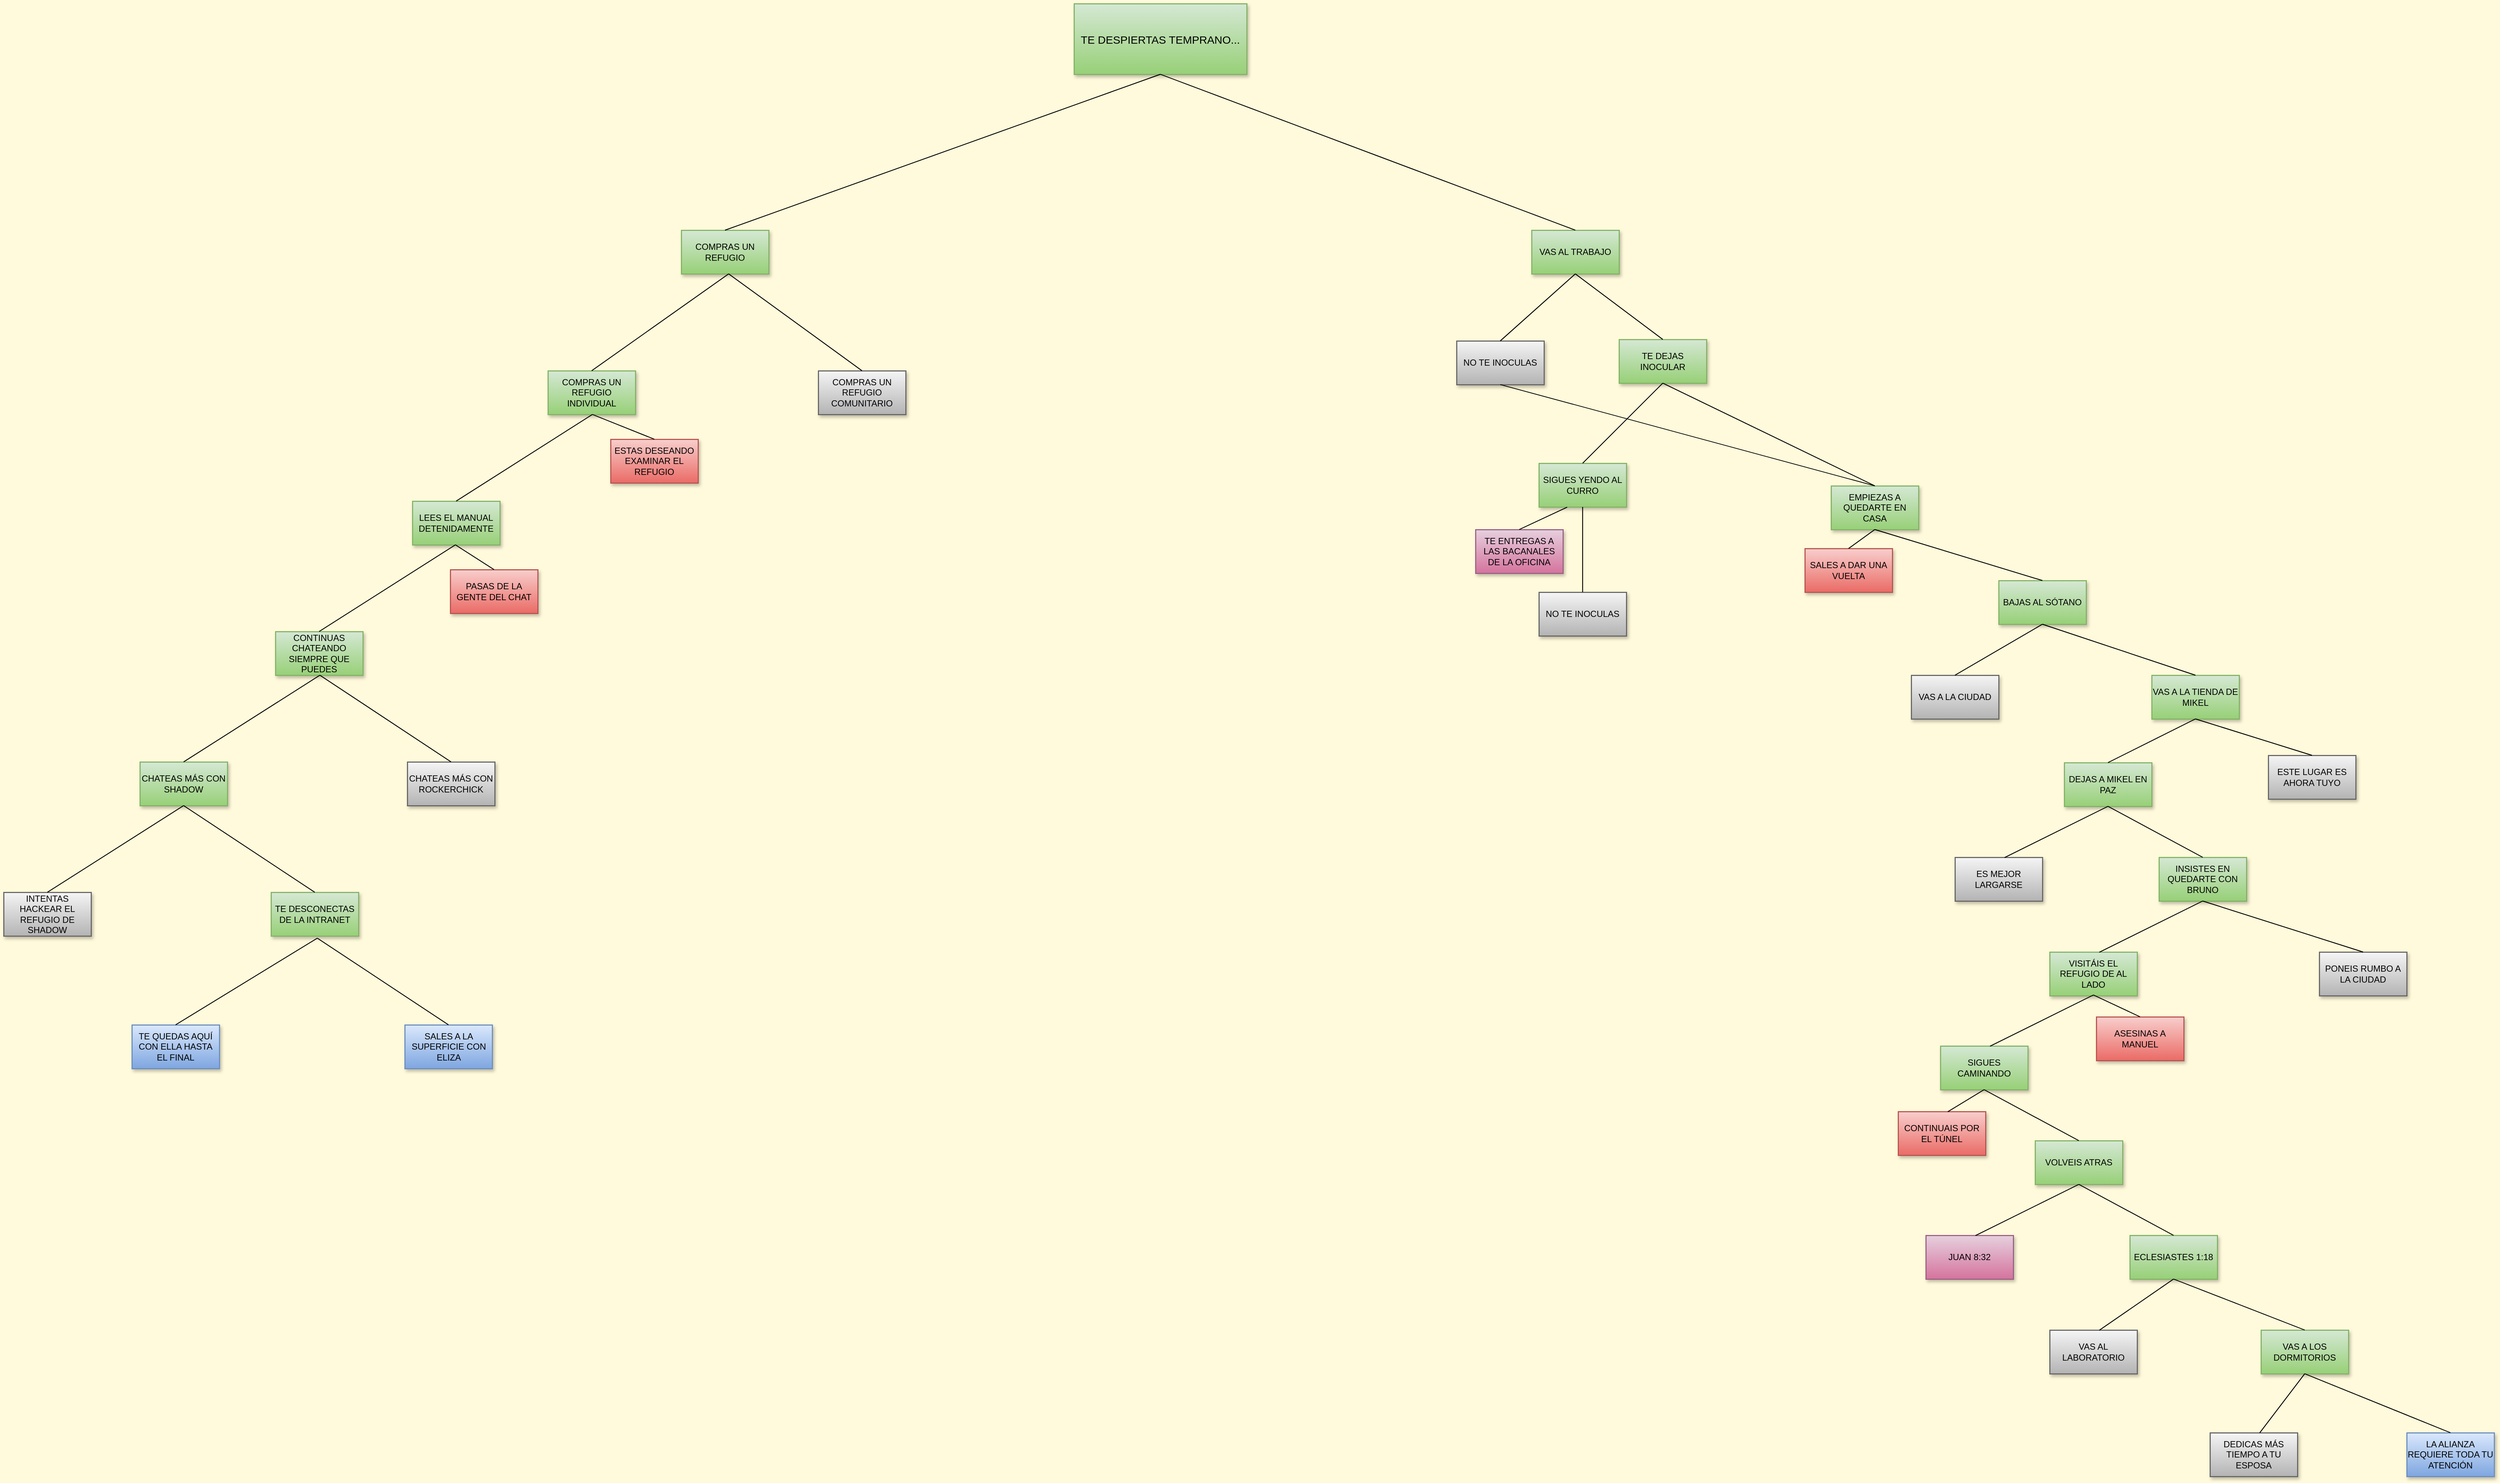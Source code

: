 <mxfile version="16.5.1" type="device"><diagram id="rlfuL5f7SMz1YE7RPICV" name="Page-1"><mxGraphModel dx="5555" dy="2493" grid="0" gridSize="10" guides="1" tooltips="1" connect="1" arrows="1" fold="1" page="0" pageScale="1" pageWidth="827" pageHeight="1169" background="#FFFADB" math="0" shadow="0"><root><mxCell id="0"/><mxCell id="1" parent="0"/><mxCell id="oYCFSmo0TfjXAJSiIl21-1" value="&lt;div&gt;VAS AL TRABAJO&lt;br&gt;&lt;/div&gt;" style="rounded=0;whiteSpace=wrap;html=1;fillColor=#d5e8d4;strokeColor=#82b366;gradientColor=#97d077;strokeWidth=1.5;shadow=1;" parent="1" vertex="1"><mxGeometry x="470" y="90" width="120" height="60" as="geometry"/></mxCell><mxCell id="oYCFSmo0TfjXAJSiIl21-3" value="&lt;div&gt;COMPRAS UN REFUGIO&lt;/div&gt;" style="rounded=0;whiteSpace=wrap;html=1;fillColor=#d5e8d4;strokeColor=#82b366;gradientColor=#97d077;strokeWidth=1.5;shadow=1;" parent="1" vertex="1"><mxGeometry x="-697" y="90" width="120" height="60" as="geometry"/></mxCell><mxCell id="oYCFSmo0TfjXAJSiIl21-4" value="&lt;div&gt;TE DEJAS INOCULAR&lt;/div&gt;" style="rounded=0;whiteSpace=wrap;html=1;fillColor=#d5e8d4;strokeColor=#82b366;gradientColor=#97d077;strokeWidth=1.5;shadow=1;" parent="1" vertex="1"><mxGeometry x="590" y="240" width="120" height="60" as="geometry"/></mxCell><mxCell id="oYCFSmo0TfjXAJSiIl21-5" value="&lt;div&gt;NO TE INOCULAS&lt;/div&gt;" style="rounded=0;whiteSpace=wrap;html=1;fillColor=#f5f5f5;strokeColor=#666666;gradientColor=#b3b3b3;strokeWidth=1.5;shadow=1;" parent="1" vertex="1"><mxGeometry x="367" y="242" width="120" height="60" as="geometry"/></mxCell><mxCell id="oYCFSmo0TfjXAJSiIl21-6" value="" style="endArrow=none;html=1;rounded=0;exitX=0.5;exitY=0;exitDx=0;exitDy=0;entryX=0.5;entryY=1;entryDx=0;entryDy=0;strokeWidth=1.2;" parent="1" source="oYCFSmo0TfjXAJSiIl21-5" target="oYCFSmo0TfjXAJSiIl21-1" edge="1"><mxGeometry width="50" height="50" relative="1" as="geometry"><mxPoint x="827" y="452" as="sourcePoint"/><mxPoint x="637" y="152" as="targetPoint"/></mxGeometry></mxCell><mxCell id="oYCFSmo0TfjXAJSiIl21-7" value="" style="endArrow=none;html=1;rounded=0;exitX=0.5;exitY=0;exitDx=0;exitDy=0;entryX=0.5;entryY=1;entryDx=0;entryDy=0;strokeWidth=1.2;" parent="1" source="oYCFSmo0TfjXAJSiIl21-4" target="oYCFSmo0TfjXAJSiIl21-1" edge="1"><mxGeometry width="50" height="50" relative="1" as="geometry"><mxPoint x="420" y="250" as="sourcePoint"/><mxPoint x="540" y="190" as="targetPoint"/></mxGeometry></mxCell><mxCell id="oYCFSmo0TfjXAJSiIl21-8" value="&lt;div&gt;EMPIEZAS A QUEDARTE EN CASA&lt;/div&gt;" style="rounded=0;whiteSpace=wrap;html=1;fillColor=#d5e8d4;strokeColor=#82b366;gradientColor=#97d077;strokeWidth=1.5;shadow=1;" parent="1" vertex="1"><mxGeometry x="881" y="441" width="120" height="60" as="geometry"/></mxCell><mxCell id="oYCFSmo0TfjXAJSiIl21-9" value="&lt;div&gt;SIGUES YENDO AL CURRO&lt;/div&gt;" style="rounded=0;whiteSpace=wrap;html=1;fillColor=#d5e8d4;strokeColor=#82b366;gradientColor=#97d077;strokeWidth=1.5;shadow=1;" parent="1" vertex="1"><mxGeometry x="480" y="410" width="120" height="60" as="geometry"/></mxCell><mxCell id="oYCFSmo0TfjXAJSiIl21-10" value="" style="endArrow=none;html=1;rounded=0;exitX=0.5;exitY=0;exitDx=0;exitDy=0;entryX=0.5;entryY=1;entryDx=0;entryDy=0;strokeWidth=1.2;" parent="1" source="oYCFSmo0TfjXAJSiIl21-9" edge="1"><mxGeometry width="50" height="50" relative="1" as="geometry"><mxPoint x="840" y="570" as="sourcePoint"/><mxPoint x="650" y="300" as="targetPoint"/></mxGeometry></mxCell><mxCell id="oYCFSmo0TfjXAJSiIl21-11" value="" style="endArrow=none;html=1;rounded=0;exitX=0.5;exitY=0;exitDx=0;exitDy=0;entryX=0.5;entryY=1;entryDx=0;entryDy=0;strokeWidth=1.2;" parent="1" source="oYCFSmo0TfjXAJSiIl21-8" edge="1"><mxGeometry width="50" height="50" relative="1" as="geometry"><mxPoint x="540" y="370" as="sourcePoint"/><mxPoint x="650" y="300" as="targetPoint"/></mxGeometry></mxCell><mxCell id="oYCFSmo0TfjXAJSiIl21-12" value="&lt;div&gt;BAJAS AL SÓTANO&lt;/div&gt;" style="rounded=0;whiteSpace=wrap;html=1;fillColor=#d5e8d4;strokeColor=#82b366;gradientColor=#97d077;strokeWidth=1.5;shadow=1;" parent="1" vertex="1"><mxGeometry x="1111" y="571" width="120" height="60" as="geometry"/></mxCell><mxCell id="oYCFSmo0TfjXAJSiIl21-13" value="SALES A DAR UNA VUELTA" style="rounded=0;whiteSpace=wrap;html=1;fillColor=#f8cecc;strokeColor=#b85450;gradientColor=#ea6b66;strokeWidth=1.5;shadow=1;" parent="1" vertex="1"><mxGeometry x="845" y="527" width="120" height="60" as="geometry"/></mxCell><mxCell id="oYCFSmo0TfjXAJSiIl21-14" value="" style="endArrow=none;html=1;rounded=0;exitX=0.5;exitY=0;exitDx=0;exitDy=0;strokeWidth=1.2;" parent="1" source="oYCFSmo0TfjXAJSiIl21-13" edge="1"><mxGeometry width="50" height="50" relative="1" as="geometry"><mxPoint x="1131" y="781" as="sourcePoint"/><mxPoint x="941" y="501" as="targetPoint"/></mxGeometry></mxCell><mxCell id="oYCFSmo0TfjXAJSiIl21-15" value="" style="endArrow=none;html=1;rounded=0;exitX=0.5;exitY=0;exitDx=0;exitDy=0;entryX=0.5;entryY=1;entryDx=0;entryDy=0;strokeWidth=1.2;" parent="1" source="oYCFSmo0TfjXAJSiIl21-12" target="oYCFSmo0TfjXAJSiIl21-8" edge="1"><mxGeometry width="50" height="50" relative="1" as="geometry"><mxPoint x="831" y="581" as="sourcePoint"/><mxPoint x="941" y="511" as="targetPoint"/></mxGeometry></mxCell><mxCell id="oYCFSmo0TfjXAJSiIl21-17" value="&lt;div&gt;VAS A LA TIENDA DE MIKEL&lt;/div&gt;" style="rounded=0;whiteSpace=wrap;html=1;fillColor=#d5e8d4;strokeColor=#82b366;gradientColor=#97d077;strokeWidth=1.5;shadow=1;" parent="1" vertex="1"><mxGeometry x="1321" y="701" width="120" height="60" as="geometry"/></mxCell><mxCell id="oYCFSmo0TfjXAJSiIl21-18" value="&lt;div&gt;VAS A LA CIUDAD&lt;/div&gt;" style="rounded=0;whiteSpace=wrap;html=1;fillColor=#f5f5f5;strokeColor=#666666;gradientColor=#b3b3b3;strokeWidth=1.5;shadow=1;" parent="1" vertex="1"><mxGeometry x="991" y="701" width="120" height="60" as="geometry"/></mxCell><mxCell id="oYCFSmo0TfjXAJSiIl21-19" value="" style="endArrow=none;html=1;rounded=0;exitX=0.5;exitY=0;exitDx=0;exitDy=0;entryX=0.5;entryY=1;entryDx=0;entryDy=0;strokeWidth=1.2;" parent="1" source="oYCFSmo0TfjXAJSiIl21-18" target="oYCFSmo0TfjXAJSiIl21-12" edge="1"><mxGeometry width="50" height="50" relative="1" as="geometry"><mxPoint x="1361" y="911" as="sourcePoint"/><mxPoint x="1171" y="641" as="targetPoint"/></mxGeometry></mxCell><mxCell id="oYCFSmo0TfjXAJSiIl21-20" value="" style="endArrow=none;html=1;rounded=0;exitX=0.5;exitY=0;exitDx=0;exitDy=0;strokeWidth=1.2;entryX=0.5;entryY=1;entryDx=0;entryDy=0;" parent="1" source="oYCFSmo0TfjXAJSiIl21-17" target="oYCFSmo0TfjXAJSiIl21-12" edge="1"><mxGeometry width="50" height="50" relative="1" as="geometry"><mxPoint x="1061" y="711" as="sourcePoint"/><mxPoint x="1171" y="641" as="targetPoint"/></mxGeometry></mxCell><mxCell id="oYCFSmo0TfjXAJSiIl21-21" value="&lt;div&gt;ESTE LUGAR ES AHORA TUYO&lt;/div&gt;" style="rounded=0;whiteSpace=wrap;html=1;fillColor=#f5f5f5;strokeColor=#666666;gradientColor=#b3b3b3;strokeWidth=1.5;shadow=1;" parent="1" vertex="1"><mxGeometry x="1481" y="811" width="120" height="60" as="geometry"/></mxCell><mxCell id="oYCFSmo0TfjXAJSiIl21-22" value="&lt;div&gt;DEJAS A MIKEL EN PAZ&lt;/div&gt;" style="rounded=0;whiteSpace=wrap;html=1;fillColor=#d5e8d4;strokeColor=#82b366;gradientColor=#97d077;strokeWidth=1.5;shadow=1;" parent="1" vertex="1"><mxGeometry x="1201" y="821" width="120" height="60" as="geometry"/></mxCell><mxCell id="oYCFSmo0TfjXAJSiIl21-23" value="" style="endArrow=none;html=1;rounded=0;exitX=0.5;exitY=0;exitDx=0;exitDy=0;entryX=0.5;entryY=1;entryDx=0;entryDy=0;strokeWidth=1.2;" parent="1" source="oYCFSmo0TfjXAJSiIl21-22" edge="1"><mxGeometry width="50" height="50" relative="1" as="geometry"><mxPoint x="1571" y="1031" as="sourcePoint"/><mxPoint x="1381" y="761" as="targetPoint"/></mxGeometry></mxCell><mxCell id="oYCFSmo0TfjXAJSiIl21-24" value="" style="endArrow=none;html=1;rounded=0;exitX=0.5;exitY=0;exitDx=0;exitDy=0;entryX=0.5;entryY=1;entryDx=0;entryDy=0;strokeWidth=1.2;" parent="1" source="oYCFSmo0TfjXAJSiIl21-21" edge="1"><mxGeometry width="50" height="50" relative="1" as="geometry"><mxPoint x="1271" y="831" as="sourcePoint"/><mxPoint x="1381" y="761" as="targetPoint"/></mxGeometry></mxCell><mxCell id="oYCFSmo0TfjXAJSiIl21-25" value="&lt;div&gt;INSISTES EN QUEDARTE CON BRUNO&lt;/div&gt;" style="rounded=0;whiteSpace=wrap;html=1;fillColor=#d5e8d4;strokeColor=#82b366;gradientColor=#97d077;strokeWidth=1.5;shadow=1;" parent="1" vertex="1"><mxGeometry x="1331" y="951" width="120" height="60" as="geometry"/></mxCell><mxCell id="oYCFSmo0TfjXAJSiIl21-26" value="&lt;div&gt;ES MEJOR LARGARSE&lt;/div&gt;" style="rounded=0;whiteSpace=wrap;html=1;fillColor=#f5f5f5;strokeColor=#666666;gradientColor=#b3b3b3;strokeWidth=1.5;shadow=1;" parent="1" vertex="1"><mxGeometry x="1051" y="951" width="120" height="60" as="geometry"/></mxCell><mxCell id="oYCFSmo0TfjXAJSiIl21-27" value="" style="endArrow=none;html=1;rounded=0;exitX=0.568;exitY=0.005;exitDx=0;exitDy=0;entryX=0.5;entryY=1;entryDx=0;entryDy=0;strokeWidth=1.2;exitPerimeter=0;" parent="1" source="oYCFSmo0TfjXAJSiIl21-26" target="oYCFSmo0TfjXAJSiIl21-22" edge="1"><mxGeometry width="50" height="50" relative="1" as="geometry"><mxPoint x="1071" y="951" as="sourcePoint"/><mxPoint x="1131" y="891" as="targetPoint"/></mxGeometry></mxCell><mxCell id="oYCFSmo0TfjXAJSiIl21-28" value="" style="endArrow=none;html=1;rounded=0;exitX=0.5;exitY=0;exitDx=0;exitDy=0;entryX=0.5;entryY=1;entryDx=0;entryDy=0;strokeWidth=1.2;" parent="1" source="oYCFSmo0TfjXAJSiIl21-25" edge="1"><mxGeometry width="50" height="50" relative="1" as="geometry"><mxPoint x="1151" y="951" as="sourcePoint"/><mxPoint x="1261" y="881" as="targetPoint"/></mxGeometry></mxCell><mxCell id="oYCFSmo0TfjXAJSiIl21-31" value="PONEIS RUMBO A LA CIUDAD" style="rounded=0;whiteSpace=wrap;html=1;fillColor=#f5f5f5;strokeColor=#666666;gradientColor=#b3b3b3;strokeWidth=1.5;shadow=1;" parent="1" vertex="1"><mxGeometry x="1551" y="1081" width="120" height="60" as="geometry"/></mxCell><mxCell id="oYCFSmo0TfjXAJSiIl21-32" value="&lt;div&gt;VISITÁIS EL REFUGIO DE AL LADO&lt;/div&gt;" style="rounded=0;whiteSpace=wrap;html=1;fillColor=#d5e8d4;strokeColor=#82b366;gradientColor=#97d077;strokeWidth=1.5;shadow=1;" parent="1" vertex="1"><mxGeometry x="1181" y="1081" width="120" height="60" as="geometry"/></mxCell><mxCell id="oYCFSmo0TfjXAJSiIl21-33" value="" style="endArrow=none;html=1;rounded=0;exitX=0.568;exitY=0.005;exitDx=0;exitDy=0;entryX=0.5;entryY=1;entryDx=0;entryDy=0;strokeWidth=1.2;exitPerimeter=0;" parent="1" source="oYCFSmo0TfjXAJSiIl21-32" edge="1"><mxGeometry width="50" height="50" relative="1" as="geometry"><mxPoint x="1201" y="1081" as="sourcePoint"/><mxPoint x="1391" y="1011" as="targetPoint"/></mxGeometry></mxCell><mxCell id="oYCFSmo0TfjXAJSiIl21-34" value="" style="endArrow=none;html=1;rounded=0;exitX=0.5;exitY=0;exitDx=0;exitDy=0;entryX=0.5;entryY=1;entryDx=0;entryDy=0;strokeWidth=1.2;" parent="1" source="oYCFSmo0TfjXAJSiIl21-31" edge="1"><mxGeometry width="50" height="50" relative="1" as="geometry"><mxPoint x="1281" y="1081" as="sourcePoint"/><mxPoint x="1391" y="1011" as="targetPoint"/></mxGeometry></mxCell><mxCell id="oYCFSmo0TfjXAJSiIl21-36" value="&lt;div&gt;ASESINAS A MANUEL&lt;/div&gt;" style="rounded=0;whiteSpace=wrap;html=1;fillColor=#f8cecc;strokeColor=#b85450;gradientColor=#ea6b66;strokeWidth=1.5;shadow=1;" parent="1" vertex="1"><mxGeometry x="1245" y="1170" width="120" height="60" as="geometry"/></mxCell><mxCell id="oYCFSmo0TfjXAJSiIl21-37" value="SIGUES CAMINANDO" style="rounded=0;whiteSpace=wrap;html=1;fillColor=#d5e8d4;strokeColor=#82b366;gradientColor=#97d077;strokeWidth=1.5;shadow=1;" parent="1" vertex="1"><mxGeometry x="1031" y="1210" width="120" height="60" as="geometry"/></mxCell><mxCell id="oYCFSmo0TfjXAJSiIl21-38" value="" style="endArrow=none;html=1;rounded=0;exitX=0.568;exitY=0.005;exitDx=0;exitDy=0;entryX=0.5;entryY=1;entryDx=0;entryDy=0;strokeWidth=1.2;exitPerimeter=0;" parent="1" source="oYCFSmo0TfjXAJSiIl21-37" edge="1"><mxGeometry width="50" height="50" relative="1" as="geometry"><mxPoint x="1051" y="1210" as="sourcePoint"/><mxPoint x="1241" y="1140" as="targetPoint"/></mxGeometry></mxCell><mxCell id="oYCFSmo0TfjXAJSiIl21-39" value="" style="endArrow=none;html=1;rounded=0;exitX=0.5;exitY=0;exitDx=0;exitDy=0;entryX=0.5;entryY=1;entryDx=0;entryDy=0;strokeWidth=1.2;" parent="1" source="oYCFSmo0TfjXAJSiIl21-36" edge="1"><mxGeometry width="50" height="50" relative="1" as="geometry"><mxPoint x="1131" y="1210" as="sourcePoint"/><mxPoint x="1241" y="1140" as="targetPoint"/></mxGeometry></mxCell><mxCell id="oYCFSmo0TfjXAJSiIl21-40" value="&lt;div&gt;VOLVEIS ATRAS&lt;/div&gt;" style="rounded=0;whiteSpace=wrap;html=1;fillColor=#d5e8d4;strokeColor=#82b366;gradientColor=#97d077;strokeWidth=1.5;shadow=1;" parent="1" vertex="1"><mxGeometry x="1161" y="1340" width="120" height="60" as="geometry"/></mxCell><mxCell id="oYCFSmo0TfjXAJSiIl21-41" value="&lt;div&gt;CONTINUAIS POR EL TÚNEL&lt;/div&gt;" style="rounded=0;whiteSpace=wrap;html=1;fillColor=#f8cecc;strokeColor=#b85450;gradientColor=#ea6b66;strokeWidth=1.5;shadow=1;" parent="1" vertex="1"><mxGeometry x="973" y="1300" width="120" height="60" as="geometry"/></mxCell><mxCell id="oYCFSmo0TfjXAJSiIl21-42" value="" style="endArrow=none;html=1;rounded=0;exitX=0.568;exitY=0.005;exitDx=0;exitDy=0;entryX=0.5;entryY=1;entryDx=0;entryDy=0;strokeWidth=1.2;exitPerimeter=0;" parent="1" source="oYCFSmo0TfjXAJSiIl21-41" edge="1"><mxGeometry width="50" height="50" relative="1" as="geometry"><mxPoint x="901" y="1340" as="sourcePoint"/><mxPoint x="1091" y="1270" as="targetPoint"/></mxGeometry></mxCell><mxCell id="oYCFSmo0TfjXAJSiIl21-43" value="" style="endArrow=none;html=1;rounded=0;exitX=0.5;exitY=0;exitDx=0;exitDy=0;entryX=0.5;entryY=1;entryDx=0;entryDy=0;strokeWidth=1.2;" parent="1" source="oYCFSmo0TfjXAJSiIl21-40" edge="1"><mxGeometry width="50" height="50" relative="1" as="geometry"><mxPoint x="981" y="1340" as="sourcePoint"/><mxPoint x="1091" y="1270" as="targetPoint"/></mxGeometry></mxCell><mxCell id="oYCFSmo0TfjXAJSiIl21-45" value="&lt;div&gt;ECLESIASTES 1:18&lt;/div&gt;" style="rounded=0;whiteSpace=wrap;html=1;fillColor=#d5e8d4;strokeColor=#82b366;gradientColor=#97d077;strokeWidth=1.5;shadow=1;" parent="1" vertex="1"><mxGeometry x="1291" y="1470" width="120" height="60" as="geometry"/></mxCell><mxCell id="oYCFSmo0TfjXAJSiIl21-46" value="JUAN 8:32" style="rounded=0;whiteSpace=wrap;html=1;fillColor=#e6d0de;strokeColor=#996185;gradientColor=#d5739d;strokeWidth=1.5;shadow=1;" parent="1" vertex="1"><mxGeometry x="1011" y="1470" width="120" height="60" as="geometry"/></mxCell><mxCell id="oYCFSmo0TfjXAJSiIl21-47" value="" style="endArrow=none;html=1;rounded=0;exitX=0.568;exitY=0.005;exitDx=0;exitDy=0;entryX=0.5;entryY=1;entryDx=0;entryDy=0;strokeWidth=1.2;exitPerimeter=0;" parent="1" source="oYCFSmo0TfjXAJSiIl21-46" edge="1"><mxGeometry width="50" height="50" relative="1" as="geometry"><mxPoint x="1031" y="1470" as="sourcePoint"/><mxPoint x="1221" y="1400" as="targetPoint"/></mxGeometry></mxCell><mxCell id="oYCFSmo0TfjXAJSiIl21-48" value="" style="endArrow=none;html=1;rounded=0;exitX=0.5;exitY=0;exitDx=0;exitDy=0;entryX=0.5;entryY=1;entryDx=0;entryDy=0;strokeWidth=1.2;" parent="1" source="oYCFSmo0TfjXAJSiIl21-45" edge="1"><mxGeometry width="50" height="50" relative="1" as="geometry"><mxPoint x="1111" y="1470" as="sourcePoint"/><mxPoint x="1221" y="1400" as="targetPoint"/></mxGeometry></mxCell><mxCell id="oYCFSmo0TfjXAJSiIl21-49" value="VAS A LOS DORMITORIOS" style="rounded=0;whiteSpace=wrap;html=1;fillColor=#d5e8d4;strokeColor=#82b366;gradientColor=#97d077;strokeWidth=1.5;shadow=1;" parent="1" vertex="1"><mxGeometry x="1471" y="1600" width="120" height="60" as="geometry"/></mxCell><mxCell id="oYCFSmo0TfjXAJSiIl21-50" value="&lt;div&gt;VAS AL LABORATORIO&lt;/div&gt;" style="rounded=0;whiteSpace=wrap;html=1;fillColor=#f5f5f5;strokeColor=#666666;gradientColor=#b3b3b3;strokeWidth=1.5;shadow=1;" parent="1" vertex="1"><mxGeometry x="1181" y="1600" width="120" height="60" as="geometry"/></mxCell><mxCell id="oYCFSmo0TfjXAJSiIl21-51" value="" style="endArrow=none;html=1;rounded=0;exitX=0.568;exitY=0.005;exitDx=0;exitDy=0;entryX=0.5;entryY=1;entryDx=0;entryDy=0;strokeWidth=1.2;exitPerimeter=0;" parent="1" source="oYCFSmo0TfjXAJSiIl21-50" edge="1"><mxGeometry width="50" height="50" relative="1" as="geometry"><mxPoint x="1161" y="1600" as="sourcePoint"/><mxPoint x="1351" y="1530" as="targetPoint"/></mxGeometry></mxCell><mxCell id="oYCFSmo0TfjXAJSiIl21-52" value="" style="endArrow=none;html=1;rounded=0;exitX=0.5;exitY=0;exitDx=0;exitDy=0;entryX=0.5;entryY=1;entryDx=0;entryDy=0;strokeWidth=1.2;" parent="1" source="oYCFSmo0TfjXAJSiIl21-49" edge="1"><mxGeometry width="50" height="50" relative="1" as="geometry"><mxPoint x="1241" y="1600" as="sourcePoint"/><mxPoint x="1351" y="1530" as="targetPoint"/></mxGeometry></mxCell><mxCell id="oYCFSmo0TfjXAJSiIl21-53" value="LA ALIANZA REQUIERE TODA TU ATENCIÓN" style="rounded=0;whiteSpace=wrap;html=1;fillColor=#dae8fc;strokeColor=#6c8ebf;strokeWidth=1.5;shadow=1;gradientColor=#7ea6e0;" parent="1" vertex="1"><mxGeometry x="1671" y="1741" width="120" height="60" as="geometry"/></mxCell><mxCell id="oYCFSmo0TfjXAJSiIl21-54" value="DEDICAS MÁS TIEMPO A TU ESPOSA" style="rounded=0;whiteSpace=wrap;html=1;fillColor=#f5f5f5;strokeColor=#666666;gradientColor=#b3b3b3;strokeWidth=1.5;shadow=1;" parent="1" vertex="1"><mxGeometry x="1401" y="1741" width="120" height="60" as="geometry"/></mxCell><mxCell id="oYCFSmo0TfjXAJSiIl21-55" value="" style="endArrow=none;html=1;rounded=0;exitX=0.568;exitY=0.005;exitDx=0;exitDy=0;entryX=0.5;entryY=1;entryDx=0;entryDy=0;strokeWidth=1.2;exitPerimeter=0;" parent="1" source="oYCFSmo0TfjXAJSiIl21-54" target="oYCFSmo0TfjXAJSiIl21-49" edge="1"><mxGeometry width="50" height="50" relative="1" as="geometry"><mxPoint x="1291" y="1730" as="sourcePoint"/><mxPoint x="1481" y="1660" as="targetPoint"/></mxGeometry></mxCell><mxCell id="oYCFSmo0TfjXAJSiIl21-56" value="" style="endArrow=none;html=1;rounded=0;exitX=0.5;exitY=0;exitDx=0;exitDy=0;entryX=0.5;entryY=1;entryDx=0;entryDy=0;strokeWidth=1.2;" parent="1" source="oYCFSmo0TfjXAJSiIl21-53" target="oYCFSmo0TfjXAJSiIl21-49" edge="1"><mxGeometry width="50" height="50" relative="1" as="geometry"><mxPoint x="1371" y="1730" as="sourcePoint"/><mxPoint x="1481" y="1660" as="targetPoint"/></mxGeometry></mxCell><mxCell id="8BOHEUrsnHaeK3XHdcgb-7" value="&lt;div&gt;COMPRAS UN REFUGIO COMUNITARIO&lt;/div&gt;" style="rounded=0;whiteSpace=wrap;html=1;fillColor=#f5f5f5;strokeColor=#666666;gradientColor=#b3b3b3;strokeWidth=1.5;shadow=1;" parent="1" vertex="1"><mxGeometry x="-509" y="283" width="120" height="60" as="geometry"/></mxCell><mxCell id="8BOHEUrsnHaeK3XHdcgb-8" value="COMPRAS UN REFUGIO INDIVIDUAL" style="rounded=0;whiteSpace=wrap;html=1;fillColor=#d5e8d4;strokeColor=#82b366;gradientColor=#97d077;strokeWidth=1.5;shadow=1;" parent="1" vertex="1"><mxGeometry x="-880" y="283" width="120" height="60" as="geometry"/></mxCell><mxCell id="8BOHEUrsnHaeK3XHdcgb-9" value="" style="endArrow=none;html=1;rounded=0;exitX=0.5;exitY=0;exitDx=0;exitDy=0;entryX=0.5;entryY=1;entryDx=0;entryDy=0;strokeWidth=1.2;" parent="1" source="8BOHEUrsnHaeK3XHdcgb-8" edge="1"><mxGeometry width="50" height="50" relative="1" as="geometry"><mxPoint x="-442" y="450" as="sourcePoint"/><mxPoint x="-632" y="150" as="targetPoint"/></mxGeometry></mxCell><mxCell id="8BOHEUrsnHaeK3XHdcgb-10" value="" style="endArrow=none;html=1;rounded=0;exitX=0.5;exitY=0;exitDx=0;exitDy=0;entryX=0.5;entryY=1;entryDx=0;entryDy=0;strokeWidth=1.2;" parent="1" source="8BOHEUrsnHaeK3XHdcgb-7" edge="1"><mxGeometry width="50" height="50" relative="1" as="geometry"><mxPoint x="-742" y="250" as="sourcePoint"/><mxPoint x="-632" y="150" as="targetPoint"/></mxGeometry></mxCell><mxCell id="8BOHEUrsnHaeK3XHdcgb-16" value="&lt;div&gt;ESTAS DESEANDO EXAMINAR EL REFUGIO&lt;/div&gt;" style="rounded=0;whiteSpace=wrap;html=1;fillColor=#f8cecc;strokeColor=#b85450;gradientColor=#ea6b66;strokeWidth=1.5;shadow=1;" parent="1" vertex="1"><mxGeometry x="-794" y="377" width="120" height="60" as="geometry"/></mxCell><mxCell id="8BOHEUrsnHaeK3XHdcgb-17" value="LEES EL MANUAL DETENIDAMENTE" style="rounded=0;whiteSpace=wrap;html=1;fillColor=#d5e8d4;strokeColor=#82b366;gradientColor=#97d077;strokeWidth=1.5;shadow=1;" parent="1" vertex="1"><mxGeometry x="-1066" y="462" width="120" height="60" as="geometry"/></mxCell><mxCell id="8BOHEUrsnHaeK3XHdcgb-18" value="" style="endArrow=none;html=1;rounded=0;exitX=0.5;exitY=0;exitDx=0;exitDy=0;entryX=0.5;entryY=1;entryDx=0;entryDy=0;strokeWidth=1.2;" parent="1" source="8BOHEUrsnHaeK3XHdcgb-17" edge="1"><mxGeometry width="50" height="50" relative="1" as="geometry"><mxPoint x="-629" y="643" as="sourcePoint"/><mxPoint x="-819" y="343" as="targetPoint"/></mxGeometry></mxCell><mxCell id="8BOHEUrsnHaeK3XHdcgb-19" value="" style="endArrow=none;html=1;rounded=0;exitX=0.5;exitY=0;exitDx=0;exitDy=0;entryX=0.5;entryY=1;entryDx=0;entryDy=0;strokeWidth=1.2;" parent="1" source="8BOHEUrsnHaeK3XHdcgb-16" edge="1"><mxGeometry width="50" height="50" relative="1" as="geometry"><mxPoint x="-929" y="443" as="sourcePoint"/><mxPoint x="-819" y="343" as="targetPoint"/></mxGeometry></mxCell><mxCell id="8BOHEUrsnHaeK3XHdcgb-20" value="TE DESPIERTAS TEMPRANO..." style="rounded=0;whiteSpace=wrap;html=1;fillColor=#d5e8d4;strokeColor=#82b366;gradientColor=#97d077;strokeWidth=1.5;shadow=1;fontSize=15;" parent="1" vertex="1"><mxGeometry x="-158" y="-221" width="237" height="97" as="geometry"/></mxCell><mxCell id="8BOHEUrsnHaeK3XHdcgb-21" value="" style="endArrow=none;html=1;rounded=0;exitX=0.5;exitY=0;exitDx=0;exitDy=0;entryX=0.5;entryY=1;entryDx=0;entryDy=0;strokeWidth=1.2;" parent="1" source="oYCFSmo0TfjXAJSiIl21-3" target="8BOHEUrsnHaeK3XHdcgb-20" edge="1"><mxGeometry width="50" height="50" relative="1" as="geometry"><mxPoint x="-439" y="293" as="sourcePoint"/><mxPoint x="-622" y="160.0" as="targetPoint"/></mxGeometry></mxCell><mxCell id="8BOHEUrsnHaeK3XHdcgb-22" value="" style="endArrow=none;html=1;rounded=0;exitX=0.5;exitY=0;exitDx=0;exitDy=0;entryX=0.5;entryY=1;entryDx=0;entryDy=0;strokeWidth=1.2;" parent="1" source="oYCFSmo0TfjXAJSiIl21-1" target="8BOHEUrsnHaeK3XHdcgb-20" edge="1"><mxGeometry width="50" height="50" relative="1" as="geometry"><mxPoint x="-627" y="100.0" as="sourcePoint"/><mxPoint x="-29.5" y="-114" as="targetPoint"/></mxGeometry></mxCell><mxCell id="Z4mgMb7T92WjTBZol6IE-1" value="PASAS DE LA GENTE DEL CHAT" style="rounded=0;whiteSpace=wrap;html=1;fillColor=#f8cecc;strokeColor=#b85450;gradientColor=#ea6b66;strokeWidth=1.5;shadow=1;" parent="1" vertex="1"><mxGeometry x="-1014" y="556" width="120" height="60" as="geometry"/></mxCell><mxCell id="Z4mgMb7T92WjTBZol6IE-2" value="CONTINUAS CHATEANDO SIEMPRE QUE PUEDES" style="rounded=0;whiteSpace=wrap;html=1;fillColor=#d5e8d4;strokeColor=#82b366;gradientColor=#97d077;strokeWidth=1.5;shadow=1;" parent="1" vertex="1"><mxGeometry x="-1254" y="641" width="120" height="60" as="geometry"/></mxCell><mxCell id="Z4mgMb7T92WjTBZol6IE-3" value="" style="endArrow=none;html=1;rounded=0;exitX=0.5;exitY=0;exitDx=0;exitDy=0;entryX=0.5;entryY=1;entryDx=0;entryDy=0;strokeWidth=1.2;" parent="1" source="Z4mgMb7T92WjTBZol6IE-2" edge="1"><mxGeometry width="50" height="50" relative="1" as="geometry"><mxPoint x="-817" y="822" as="sourcePoint"/><mxPoint x="-1007" y="522" as="targetPoint"/></mxGeometry></mxCell><mxCell id="Z4mgMb7T92WjTBZol6IE-4" value="" style="endArrow=none;html=1;rounded=0;exitX=0.5;exitY=0;exitDx=0;exitDy=0;entryX=0.5;entryY=1;entryDx=0;entryDy=0;strokeWidth=1.2;" parent="1" source="Z4mgMb7T92WjTBZol6IE-1" edge="1"><mxGeometry width="50" height="50" relative="1" as="geometry"><mxPoint x="-1117" y="622" as="sourcePoint"/><mxPoint x="-1007" y="522" as="targetPoint"/></mxGeometry></mxCell><mxCell id="Tw0N9yseekhYimpDnBOc-2" value="CHATEAS MÁS CON ROCKERCHICK" style="rounded=0;whiteSpace=wrap;html=1;fillColor=#f5f5f5;strokeColor=#666666;gradientColor=#b3b3b3;strokeWidth=1.5;shadow=1;" parent="1" vertex="1"><mxGeometry x="-1073" y="820" width="120" height="60" as="geometry"/></mxCell><mxCell id="Tw0N9yseekhYimpDnBOc-3" value="CHATEAS MÁS CON SHADOW" style="rounded=0;whiteSpace=wrap;html=1;fillColor=#d5e8d4;strokeColor=#82b366;gradientColor=#97d077;strokeWidth=1.5;shadow=1;" parent="1" vertex="1"><mxGeometry x="-1440" y="820" width="120" height="60" as="geometry"/></mxCell><mxCell id="Tw0N9yseekhYimpDnBOc-4" value="" style="endArrow=none;html=1;rounded=0;exitX=0.5;exitY=0;exitDx=0;exitDy=0;entryX=0.5;entryY=1;entryDx=0;entryDy=0;strokeWidth=1.2;" parent="1" source="Tw0N9yseekhYimpDnBOc-3" edge="1"><mxGeometry width="50" height="50" relative="1" as="geometry"><mxPoint x="-1003" y="1001" as="sourcePoint"/><mxPoint x="-1193" y="701" as="targetPoint"/></mxGeometry></mxCell><mxCell id="Tw0N9yseekhYimpDnBOc-5" value="" style="endArrow=none;html=1;rounded=0;exitX=0.5;exitY=0;exitDx=0;exitDy=0;entryX=0.5;entryY=1;entryDx=0;entryDy=0;strokeWidth=1.2;" parent="1" source="Tw0N9yseekhYimpDnBOc-2" edge="1"><mxGeometry width="50" height="50" relative="1" as="geometry"><mxPoint x="-1303" y="801" as="sourcePoint"/><mxPoint x="-1193" y="701" as="targetPoint"/></mxGeometry></mxCell><mxCell id="Tw0N9yseekhYimpDnBOc-6" value="TE DESCONECTAS DE LA INTRANET" style="rounded=0;whiteSpace=wrap;html=1;fillColor=#d5e8d4;strokeColor=#82b366;gradientColor=#97d077;strokeWidth=1.5;shadow=1;" parent="1" vertex="1"><mxGeometry x="-1260" y="999" width="120" height="60" as="geometry"/></mxCell><mxCell id="Tw0N9yseekhYimpDnBOc-7" value="INTENTAS HACKEAR EL REFUGIO DE SHADOW" style="rounded=0;whiteSpace=wrap;html=1;fillColor=#f5f5f5;strokeColor=#666666;gradientColor=#b3b3b3;strokeWidth=1.5;shadow=1;" parent="1" vertex="1"><mxGeometry x="-1627" y="999" width="120" height="60" as="geometry"/></mxCell><mxCell id="Tw0N9yseekhYimpDnBOc-8" value="" style="endArrow=none;html=1;rounded=0;exitX=0.5;exitY=0;exitDx=0;exitDy=0;entryX=0.5;entryY=1;entryDx=0;entryDy=0;strokeWidth=1.2;" parent="1" source="Tw0N9yseekhYimpDnBOc-7" edge="1"><mxGeometry width="50" height="50" relative="1" as="geometry"><mxPoint x="-1190" y="1180" as="sourcePoint"/><mxPoint x="-1380.0" y="880" as="targetPoint"/></mxGeometry></mxCell><mxCell id="Tw0N9yseekhYimpDnBOc-9" value="" style="endArrow=none;html=1;rounded=0;exitX=0.5;exitY=0;exitDx=0;exitDy=0;entryX=0.5;entryY=1;entryDx=0;entryDy=0;strokeWidth=1.2;" parent="1" source="Tw0N9yseekhYimpDnBOc-6" edge="1"><mxGeometry width="50" height="50" relative="1" as="geometry"><mxPoint x="-1490" y="980" as="sourcePoint"/><mxPoint x="-1380.0" y="880" as="targetPoint"/></mxGeometry></mxCell><mxCell id="Tw0N9yseekhYimpDnBOc-10" value="SALES A LA SUPERFICIE CON ELIZA" style="rounded=0;whiteSpace=wrap;html=1;fillColor=#dae8fc;strokeColor=#6c8ebf;gradientColor=#7ea6e0;strokeWidth=1.5;shadow=1;" parent="1" vertex="1"><mxGeometry x="-1076.5" y="1181" width="120" height="60" as="geometry"/></mxCell><mxCell id="Tw0N9yseekhYimpDnBOc-11" value="TE QUEDAS AQUÍ CON ELLA HASTA EL FINAL" style="rounded=0;whiteSpace=wrap;html=1;fillColor=#dae8fc;strokeColor=#6c8ebf;gradientColor=#7ea6e0;strokeWidth=1.5;shadow=1;" parent="1" vertex="1"><mxGeometry x="-1451" y="1181" width="120" height="60" as="geometry"/></mxCell><mxCell id="Tw0N9yseekhYimpDnBOc-12" value="" style="endArrow=none;html=1;rounded=0;exitX=0.5;exitY=0;exitDx=0;exitDy=0;entryX=0.5;entryY=1;entryDx=0;entryDy=0;strokeWidth=1.2;" parent="1" source="Tw0N9yseekhYimpDnBOc-11" edge="1"><mxGeometry width="50" height="50" relative="1" as="geometry"><mxPoint x="-1006.5" y="1362" as="sourcePoint"/><mxPoint x="-1196.5" y="1062" as="targetPoint"/></mxGeometry></mxCell><mxCell id="Tw0N9yseekhYimpDnBOc-13" value="" style="endArrow=none;html=1;rounded=0;exitX=0.5;exitY=0;exitDx=0;exitDy=0;entryX=0.5;entryY=1;entryDx=0;entryDy=0;strokeWidth=1.2;" parent="1" source="Tw0N9yseekhYimpDnBOc-10" edge="1"><mxGeometry width="50" height="50" relative="1" as="geometry"><mxPoint x="-1306.5" y="1162" as="sourcePoint"/><mxPoint x="-1196.5" y="1062" as="targetPoint"/></mxGeometry></mxCell><mxCell id="zvu5woOe5HBrzIjOV2Al-6" value="" style="endArrow=none;html=1;rounded=0;exitX=0.5;exitY=0;exitDx=0;exitDy=0;entryX=0.5;entryY=1;entryDx=0;entryDy=0;" parent="1" source="oYCFSmo0TfjXAJSiIl21-8" target="oYCFSmo0TfjXAJSiIl21-5" edge="1"><mxGeometry width="50" height="50" relative="1" as="geometry"><mxPoint x="957" y="554" as="sourcePoint"/><mxPoint x="1007" y="504" as="targetPoint"/></mxGeometry></mxCell><mxCell id="QtsTQUJbpJgdpq-EihUY-1" value="&lt;div&gt;TE ENTREGAS A LAS BACANALES DE LA OFICINA&lt;/div&gt;" style="rounded=0;whiteSpace=wrap;html=1;fillColor=#e6d0de;strokeColor=#996185;gradientColor=#d5739d;strokeWidth=1.5;shadow=1;" vertex="1" parent="1"><mxGeometry x="393" y="501" width="120" height="60" as="geometry"/></mxCell><mxCell id="QtsTQUJbpJgdpq-EihUY-2" value="" style="endArrow=none;html=1;rounded=0;exitX=0.5;exitY=0;exitDx=0;exitDy=0;entryX=0.323;entryY=1.005;entryDx=0;entryDy=0;strokeWidth=1.2;entryPerimeter=0;" edge="1" parent="1" source="QtsTQUJbpJgdpq-EihUY-1" target="oYCFSmo0TfjXAJSiIl21-9"><mxGeometry width="50" height="50" relative="1" as="geometry"><mxPoint x="777" y="772" as="sourcePoint"/><mxPoint x="480" y="470" as="targetPoint"/></mxGeometry></mxCell><mxCell id="QtsTQUJbpJgdpq-EihUY-3" value="&lt;div&gt;NO TE INOCULAS&lt;/div&gt;" style="rounded=0;whiteSpace=wrap;html=1;fillColor=#f5f5f5;strokeColor=#666666;gradientColor=#b3b3b3;strokeWidth=1.5;shadow=1;" vertex="1" parent="1"><mxGeometry x="480" y="587" width="120" height="60" as="geometry"/></mxCell><mxCell id="QtsTQUJbpJgdpq-EihUY-4" value="" style="endArrow=none;html=1;rounded=0;exitX=0.5;exitY=0;exitDx=0;exitDy=0;entryX=0.5;entryY=1;entryDx=0;entryDy=0;strokeWidth=1.2;" edge="1" parent="1" source="QtsTQUJbpJgdpq-EihUY-3" target="oYCFSmo0TfjXAJSiIl21-9"><mxGeometry width="50" height="50" relative="1" as="geometry"><mxPoint x="966" y="778" as="sourcePoint"/><mxPoint x="669" y="476" as="targetPoint"/></mxGeometry></mxCell></root></mxGraphModel></diagram></mxfile>
